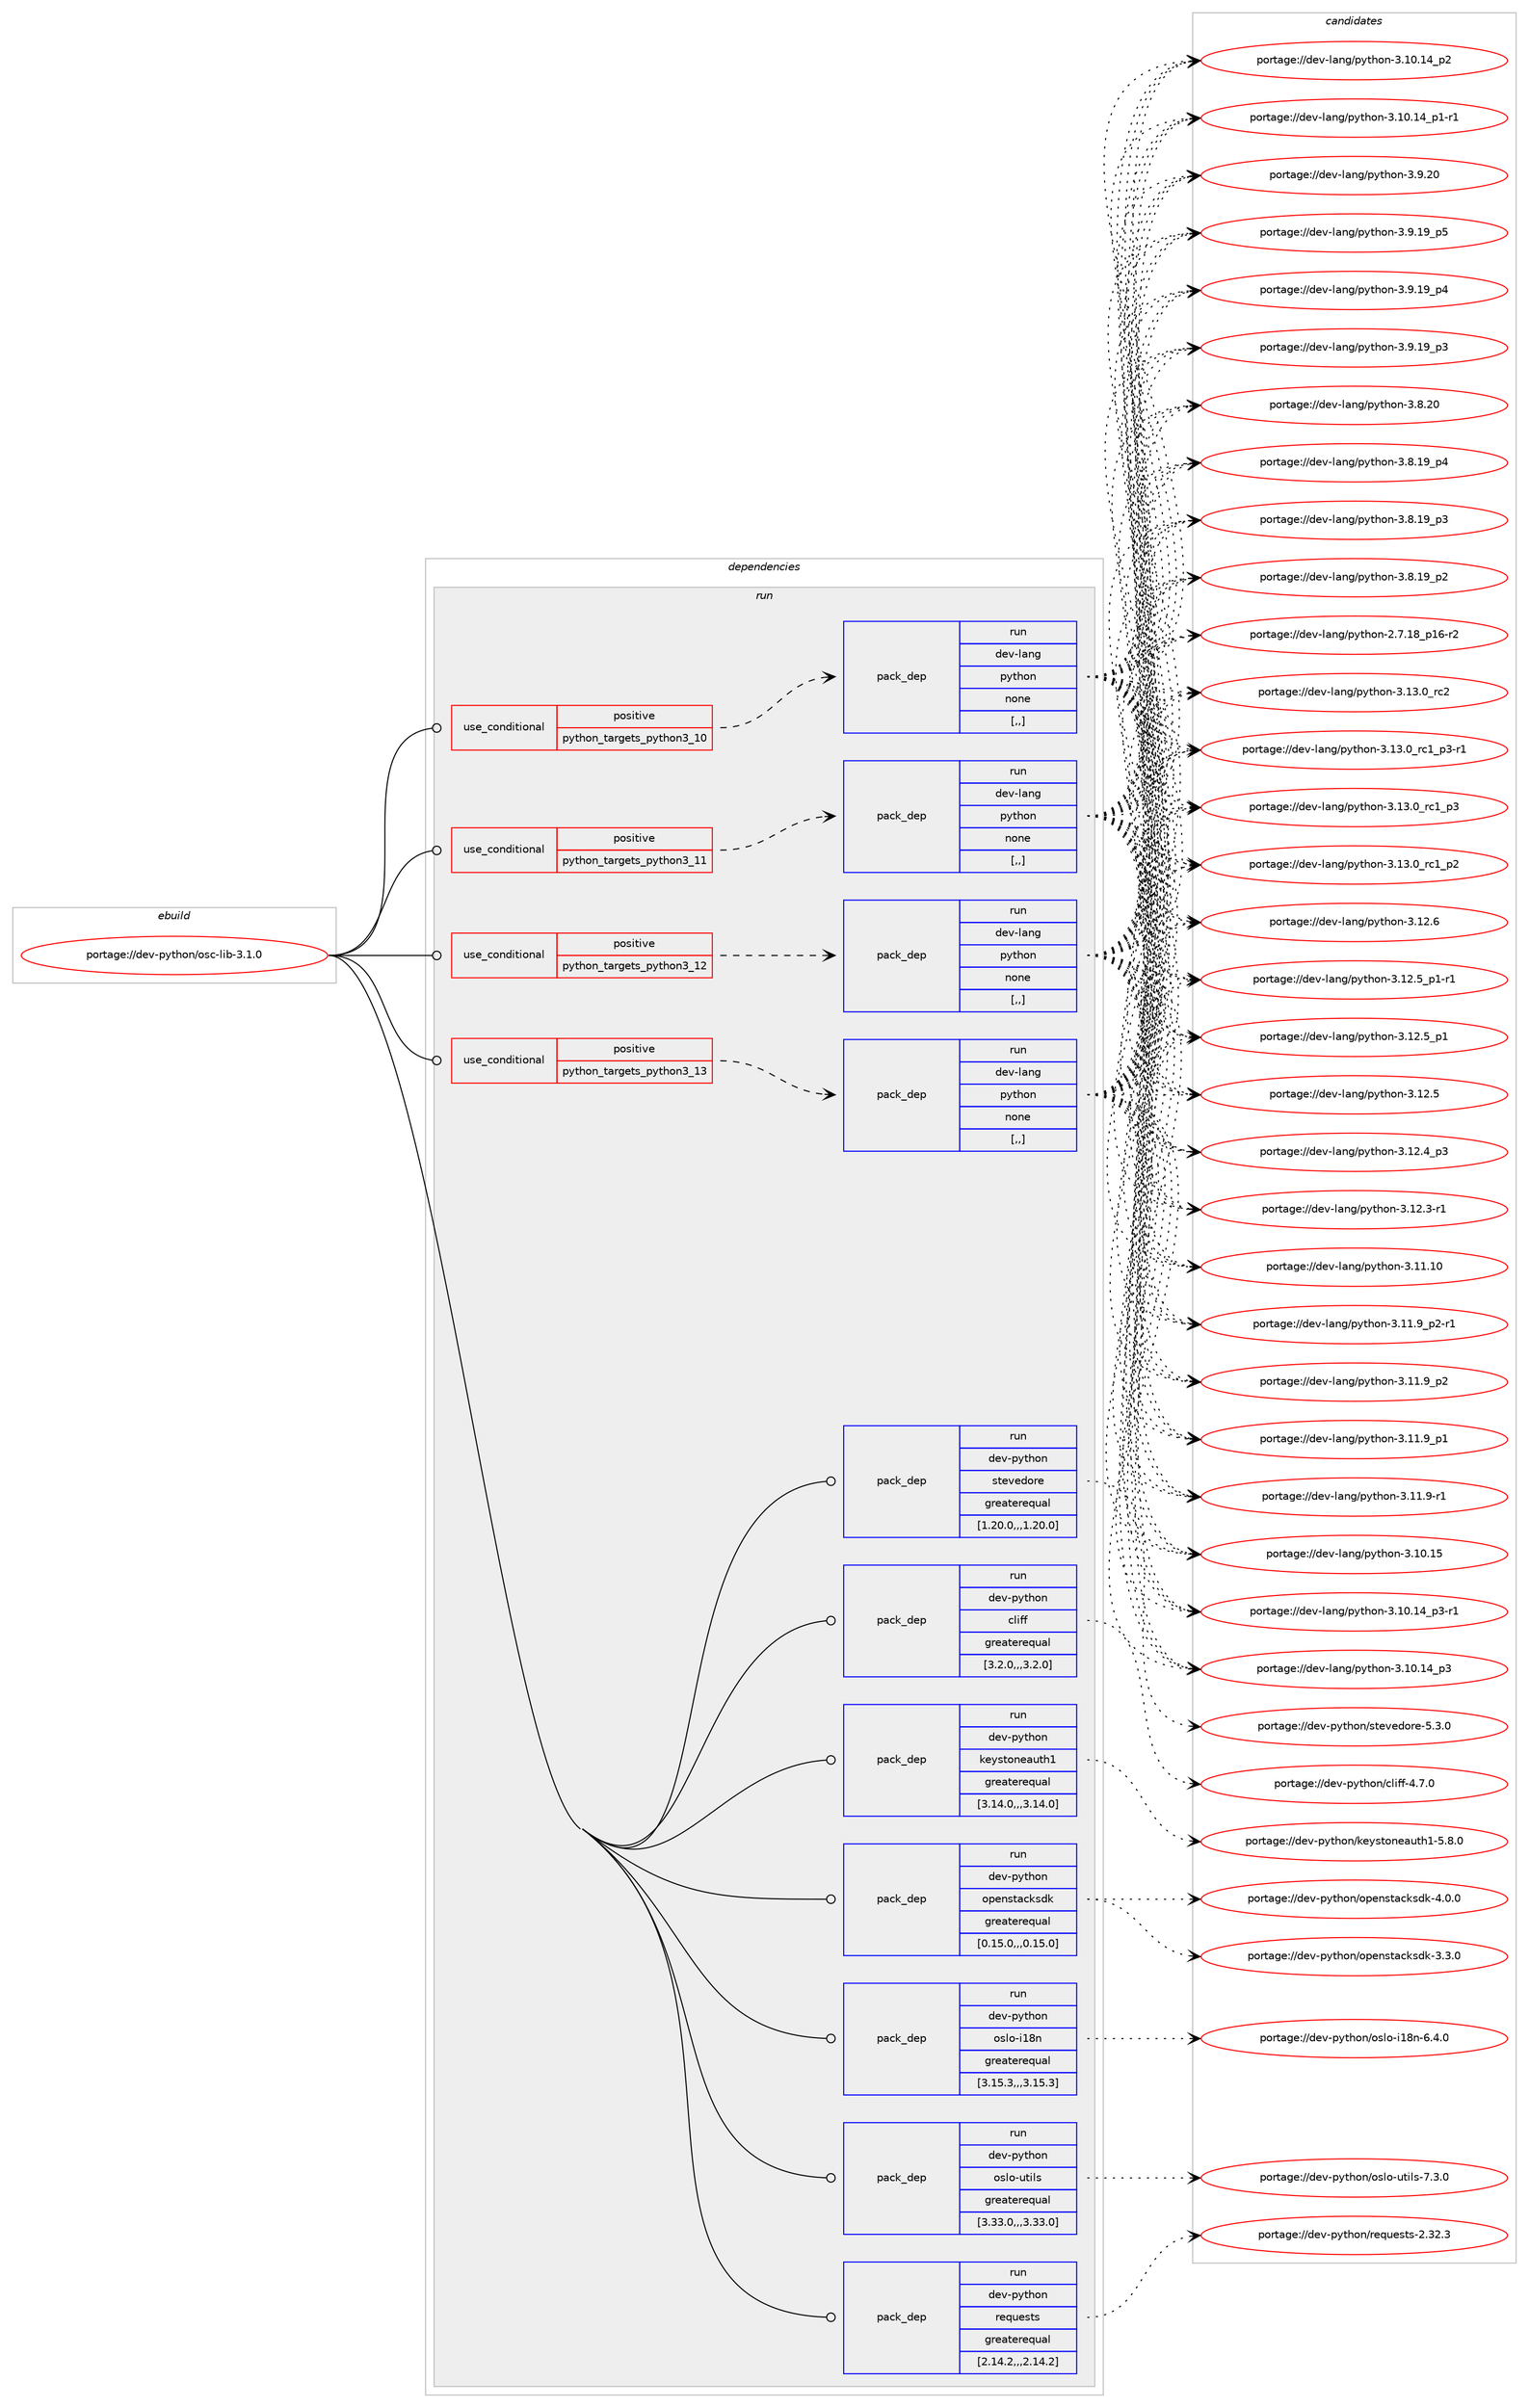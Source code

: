 digraph prolog {

# *************
# Graph options
# *************

newrank=true;
concentrate=true;
compound=true;
graph [rankdir=LR,fontname=Helvetica,fontsize=10,ranksep=1.5];#, ranksep=2.5, nodesep=0.2];
edge  [arrowhead=vee];
node  [fontname=Helvetica,fontsize=10];

# **********
# The ebuild
# **********

subgraph cluster_leftcol {
color=gray;
label=<<i>ebuild</i>>;
id [label="portage://dev-python/osc-lib-3.1.0", color=red, width=4, href="../dev-python/osc-lib-3.1.0.svg"];
}

# ****************
# The dependencies
# ****************

subgraph cluster_midcol {
color=gray;
label=<<i>dependencies</i>>;
subgraph cluster_compile {
fillcolor="#eeeeee";
style=filled;
label=<<i>compile</i>>;
}
subgraph cluster_compileandrun {
fillcolor="#eeeeee";
style=filled;
label=<<i>compile and run</i>>;
}
subgraph cluster_run {
fillcolor="#eeeeee";
style=filled;
label=<<i>run</i>>;
subgraph cond165953 {
dependency647832 [label=<<TABLE BORDER="0" CELLBORDER="1" CELLSPACING="0" CELLPADDING="4"><TR><TD ROWSPAN="3" CELLPADDING="10">use_conditional</TD></TR><TR><TD>positive</TD></TR><TR><TD>python_targets_python3_10</TD></TR></TABLE>>, shape=none, color=red];
subgraph pack477060 {
dependency647833 [label=<<TABLE BORDER="0" CELLBORDER="1" CELLSPACING="0" CELLPADDING="4" WIDTH="220"><TR><TD ROWSPAN="6" CELLPADDING="30">pack_dep</TD></TR><TR><TD WIDTH="110">run</TD></TR><TR><TD>dev-lang</TD></TR><TR><TD>python</TD></TR><TR><TD>none</TD></TR><TR><TD>[,,]</TD></TR></TABLE>>, shape=none, color=blue];
}
dependency647832:e -> dependency647833:w [weight=20,style="dashed",arrowhead="vee"];
}
id:e -> dependency647832:w [weight=20,style="solid",arrowhead="odot"];
subgraph cond165954 {
dependency647834 [label=<<TABLE BORDER="0" CELLBORDER="1" CELLSPACING="0" CELLPADDING="4"><TR><TD ROWSPAN="3" CELLPADDING="10">use_conditional</TD></TR><TR><TD>positive</TD></TR><TR><TD>python_targets_python3_11</TD></TR></TABLE>>, shape=none, color=red];
subgraph pack477061 {
dependency647835 [label=<<TABLE BORDER="0" CELLBORDER="1" CELLSPACING="0" CELLPADDING="4" WIDTH="220"><TR><TD ROWSPAN="6" CELLPADDING="30">pack_dep</TD></TR><TR><TD WIDTH="110">run</TD></TR><TR><TD>dev-lang</TD></TR><TR><TD>python</TD></TR><TR><TD>none</TD></TR><TR><TD>[,,]</TD></TR></TABLE>>, shape=none, color=blue];
}
dependency647834:e -> dependency647835:w [weight=20,style="dashed",arrowhead="vee"];
}
id:e -> dependency647834:w [weight=20,style="solid",arrowhead="odot"];
subgraph cond165955 {
dependency647836 [label=<<TABLE BORDER="0" CELLBORDER="1" CELLSPACING="0" CELLPADDING="4"><TR><TD ROWSPAN="3" CELLPADDING="10">use_conditional</TD></TR><TR><TD>positive</TD></TR><TR><TD>python_targets_python3_12</TD></TR></TABLE>>, shape=none, color=red];
subgraph pack477062 {
dependency647837 [label=<<TABLE BORDER="0" CELLBORDER="1" CELLSPACING="0" CELLPADDING="4" WIDTH="220"><TR><TD ROWSPAN="6" CELLPADDING="30">pack_dep</TD></TR><TR><TD WIDTH="110">run</TD></TR><TR><TD>dev-lang</TD></TR><TR><TD>python</TD></TR><TR><TD>none</TD></TR><TR><TD>[,,]</TD></TR></TABLE>>, shape=none, color=blue];
}
dependency647836:e -> dependency647837:w [weight=20,style="dashed",arrowhead="vee"];
}
id:e -> dependency647836:w [weight=20,style="solid",arrowhead="odot"];
subgraph cond165956 {
dependency647838 [label=<<TABLE BORDER="0" CELLBORDER="1" CELLSPACING="0" CELLPADDING="4"><TR><TD ROWSPAN="3" CELLPADDING="10">use_conditional</TD></TR><TR><TD>positive</TD></TR><TR><TD>python_targets_python3_13</TD></TR></TABLE>>, shape=none, color=red];
subgraph pack477063 {
dependency647839 [label=<<TABLE BORDER="0" CELLBORDER="1" CELLSPACING="0" CELLPADDING="4" WIDTH="220"><TR><TD ROWSPAN="6" CELLPADDING="30">pack_dep</TD></TR><TR><TD WIDTH="110">run</TD></TR><TR><TD>dev-lang</TD></TR><TR><TD>python</TD></TR><TR><TD>none</TD></TR><TR><TD>[,,]</TD></TR></TABLE>>, shape=none, color=blue];
}
dependency647838:e -> dependency647839:w [weight=20,style="dashed",arrowhead="vee"];
}
id:e -> dependency647838:w [weight=20,style="solid",arrowhead="odot"];
subgraph pack477064 {
dependency647840 [label=<<TABLE BORDER="0" CELLBORDER="1" CELLSPACING="0" CELLPADDING="4" WIDTH="220"><TR><TD ROWSPAN="6" CELLPADDING="30">pack_dep</TD></TR><TR><TD WIDTH="110">run</TD></TR><TR><TD>dev-python</TD></TR><TR><TD>cliff</TD></TR><TR><TD>greaterequal</TD></TR><TR><TD>[3.2.0,,,3.2.0]</TD></TR></TABLE>>, shape=none, color=blue];
}
id:e -> dependency647840:w [weight=20,style="solid",arrowhead="odot"];
subgraph pack477065 {
dependency647841 [label=<<TABLE BORDER="0" CELLBORDER="1" CELLSPACING="0" CELLPADDING="4" WIDTH="220"><TR><TD ROWSPAN="6" CELLPADDING="30">pack_dep</TD></TR><TR><TD WIDTH="110">run</TD></TR><TR><TD>dev-python</TD></TR><TR><TD>keystoneauth1</TD></TR><TR><TD>greaterequal</TD></TR><TR><TD>[3.14.0,,,3.14.0]</TD></TR></TABLE>>, shape=none, color=blue];
}
id:e -> dependency647841:w [weight=20,style="solid",arrowhead="odot"];
subgraph pack477066 {
dependency647842 [label=<<TABLE BORDER="0" CELLBORDER="1" CELLSPACING="0" CELLPADDING="4" WIDTH="220"><TR><TD ROWSPAN="6" CELLPADDING="30">pack_dep</TD></TR><TR><TD WIDTH="110">run</TD></TR><TR><TD>dev-python</TD></TR><TR><TD>openstacksdk</TD></TR><TR><TD>greaterequal</TD></TR><TR><TD>[0.15.0,,,0.15.0]</TD></TR></TABLE>>, shape=none, color=blue];
}
id:e -> dependency647842:w [weight=20,style="solid",arrowhead="odot"];
subgraph pack477067 {
dependency647843 [label=<<TABLE BORDER="0" CELLBORDER="1" CELLSPACING="0" CELLPADDING="4" WIDTH="220"><TR><TD ROWSPAN="6" CELLPADDING="30">pack_dep</TD></TR><TR><TD WIDTH="110">run</TD></TR><TR><TD>dev-python</TD></TR><TR><TD>oslo-i18n</TD></TR><TR><TD>greaterequal</TD></TR><TR><TD>[3.15.3,,,3.15.3]</TD></TR></TABLE>>, shape=none, color=blue];
}
id:e -> dependency647843:w [weight=20,style="solid",arrowhead="odot"];
subgraph pack477068 {
dependency647844 [label=<<TABLE BORDER="0" CELLBORDER="1" CELLSPACING="0" CELLPADDING="4" WIDTH="220"><TR><TD ROWSPAN="6" CELLPADDING="30">pack_dep</TD></TR><TR><TD WIDTH="110">run</TD></TR><TR><TD>dev-python</TD></TR><TR><TD>oslo-utils</TD></TR><TR><TD>greaterequal</TD></TR><TR><TD>[3.33.0,,,3.33.0]</TD></TR></TABLE>>, shape=none, color=blue];
}
id:e -> dependency647844:w [weight=20,style="solid",arrowhead="odot"];
subgraph pack477069 {
dependency647845 [label=<<TABLE BORDER="0" CELLBORDER="1" CELLSPACING="0" CELLPADDING="4" WIDTH="220"><TR><TD ROWSPAN="6" CELLPADDING="30">pack_dep</TD></TR><TR><TD WIDTH="110">run</TD></TR><TR><TD>dev-python</TD></TR><TR><TD>requests</TD></TR><TR><TD>greaterequal</TD></TR><TR><TD>[2.14.2,,,2.14.2]</TD></TR></TABLE>>, shape=none, color=blue];
}
id:e -> dependency647845:w [weight=20,style="solid",arrowhead="odot"];
subgraph pack477070 {
dependency647846 [label=<<TABLE BORDER="0" CELLBORDER="1" CELLSPACING="0" CELLPADDING="4" WIDTH="220"><TR><TD ROWSPAN="6" CELLPADDING="30">pack_dep</TD></TR><TR><TD WIDTH="110">run</TD></TR><TR><TD>dev-python</TD></TR><TR><TD>stevedore</TD></TR><TR><TD>greaterequal</TD></TR><TR><TD>[1.20.0,,,1.20.0]</TD></TR></TABLE>>, shape=none, color=blue];
}
id:e -> dependency647846:w [weight=20,style="solid",arrowhead="odot"];
}
}

# **************
# The candidates
# **************

subgraph cluster_choices {
rank=same;
color=gray;
label=<<i>candidates</i>>;

subgraph choice477060 {
color=black;
nodesep=1;
choice10010111845108971101034711212111610411111045514649514648951149950 [label="portage://dev-lang/python-3.13.0_rc2", color=red, width=4,href="../dev-lang/python-3.13.0_rc2.svg"];
choice1001011184510897110103471121211161041111104551464951464895114994995112514511449 [label="portage://dev-lang/python-3.13.0_rc1_p3-r1", color=red, width=4,href="../dev-lang/python-3.13.0_rc1_p3-r1.svg"];
choice100101118451089711010347112121116104111110455146495146489511499499511251 [label="portage://dev-lang/python-3.13.0_rc1_p3", color=red, width=4,href="../dev-lang/python-3.13.0_rc1_p3.svg"];
choice100101118451089711010347112121116104111110455146495146489511499499511250 [label="portage://dev-lang/python-3.13.0_rc1_p2", color=red, width=4,href="../dev-lang/python-3.13.0_rc1_p2.svg"];
choice10010111845108971101034711212111610411111045514649504654 [label="portage://dev-lang/python-3.12.6", color=red, width=4,href="../dev-lang/python-3.12.6.svg"];
choice1001011184510897110103471121211161041111104551464950465395112494511449 [label="portage://dev-lang/python-3.12.5_p1-r1", color=red, width=4,href="../dev-lang/python-3.12.5_p1-r1.svg"];
choice100101118451089711010347112121116104111110455146495046539511249 [label="portage://dev-lang/python-3.12.5_p1", color=red, width=4,href="../dev-lang/python-3.12.5_p1.svg"];
choice10010111845108971101034711212111610411111045514649504653 [label="portage://dev-lang/python-3.12.5", color=red, width=4,href="../dev-lang/python-3.12.5.svg"];
choice100101118451089711010347112121116104111110455146495046529511251 [label="portage://dev-lang/python-3.12.4_p3", color=red, width=4,href="../dev-lang/python-3.12.4_p3.svg"];
choice100101118451089711010347112121116104111110455146495046514511449 [label="portage://dev-lang/python-3.12.3-r1", color=red, width=4,href="../dev-lang/python-3.12.3-r1.svg"];
choice1001011184510897110103471121211161041111104551464949464948 [label="portage://dev-lang/python-3.11.10", color=red, width=4,href="../dev-lang/python-3.11.10.svg"];
choice1001011184510897110103471121211161041111104551464949465795112504511449 [label="portage://dev-lang/python-3.11.9_p2-r1", color=red, width=4,href="../dev-lang/python-3.11.9_p2-r1.svg"];
choice100101118451089711010347112121116104111110455146494946579511250 [label="portage://dev-lang/python-3.11.9_p2", color=red, width=4,href="../dev-lang/python-3.11.9_p2.svg"];
choice100101118451089711010347112121116104111110455146494946579511249 [label="portage://dev-lang/python-3.11.9_p1", color=red, width=4,href="../dev-lang/python-3.11.9_p1.svg"];
choice100101118451089711010347112121116104111110455146494946574511449 [label="portage://dev-lang/python-3.11.9-r1", color=red, width=4,href="../dev-lang/python-3.11.9-r1.svg"];
choice1001011184510897110103471121211161041111104551464948464953 [label="portage://dev-lang/python-3.10.15", color=red, width=4,href="../dev-lang/python-3.10.15.svg"];
choice100101118451089711010347112121116104111110455146494846495295112514511449 [label="portage://dev-lang/python-3.10.14_p3-r1", color=red, width=4,href="../dev-lang/python-3.10.14_p3-r1.svg"];
choice10010111845108971101034711212111610411111045514649484649529511251 [label="portage://dev-lang/python-3.10.14_p3", color=red, width=4,href="../dev-lang/python-3.10.14_p3.svg"];
choice10010111845108971101034711212111610411111045514649484649529511250 [label="portage://dev-lang/python-3.10.14_p2", color=red, width=4,href="../dev-lang/python-3.10.14_p2.svg"];
choice100101118451089711010347112121116104111110455146494846495295112494511449 [label="portage://dev-lang/python-3.10.14_p1-r1", color=red, width=4,href="../dev-lang/python-3.10.14_p1-r1.svg"];
choice10010111845108971101034711212111610411111045514657465048 [label="portage://dev-lang/python-3.9.20", color=red, width=4,href="../dev-lang/python-3.9.20.svg"];
choice100101118451089711010347112121116104111110455146574649579511253 [label="portage://dev-lang/python-3.9.19_p5", color=red, width=4,href="../dev-lang/python-3.9.19_p5.svg"];
choice100101118451089711010347112121116104111110455146574649579511252 [label="portage://dev-lang/python-3.9.19_p4", color=red, width=4,href="../dev-lang/python-3.9.19_p4.svg"];
choice100101118451089711010347112121116104111110455146574649579511251 [label="portage://dev-lang/python-3.9.19_p3", color=red, width=4,href="../dev-lang/python-3.9.19_p3.svg"];
choice10010111845108971101034711212111610411111045514656465048 [label="portage://dev-lang/python-3.8.20", color=red, width=4,href="../dev-lang/python-3.8.20.svg"];
choice100101118451089711010347112121116104111110455146564649579511252 [label="portage://dev-lang/python-3.8.19_p4", color=red, width=4,href="../dev-lang/python-3.8.19_p4.svg"];
choice100101118451089711010347112121116104111110455146564649579511251 [label="portage://dev-lang/python-3.8.19_p3", color=red, width=4,href="../dev-lang/python-3.8.19_p3.svg"];
choice100101118451089711010347112121116104111110455146564649579511250 [label="portage://dev-lang/python-3.8.19_p2", color=red, width=4,href="../dev-lang/python-3.8.19_p2.svg"];
choice100101118451089711010347112121116104111110455046554649569511249544511450 [label="portage://dev-lang/python-2.7.18_p16-r2", color=red, width=4,href="../dev-lang/python-2.7.18_p16-r2.svg"];
dependency647833:e -> choice10010111845108971101034711212111610411111045514649514648951149950:w [style=dotted,weight="100"];
dependency647833:e -> choice1001011184510897110103471121211161041111104551464951464895114994995112514511449:w [style=dotted,weight="100"];
dependency647833:e -> choice100101118451089711010347112121116104111110455146495146489511499499511251:w [style=dotted,weight="100"];
dependency647833:e -> choice100101118451089711010347112121116104111110455146495146489511499499511250:w [style=dotted,weight="100"];
dependency647833:e -> choice10010111845108971101034711212111610411111045514649504654:w [style=dotted,weight="100"];
dependency647833:e -> choice1001011184510897110103471121211161041111104551464950465395112494511449:w [style=dotted,weight="100"];
dependency647833:e -> choice100101118451089711010347112121116104111110455146495046539511249:w [style=dotted,weight="100"];
dependency647833:e -> choice10010111845108971101034711212111610411111045514649504653:w [style=dotted,weight="100"];
dependency647833:e -> choice100101118451089711010347112121116104111110455146495046529511251:w [style=dotted,weight="100"];
dependency647833:e -> choice100101118451089711010347112121116104111110455146495046514511449:w [style=dotted,weight="100"];
dependency647833:e -> choice1001011184510897110103471121211161041111104551464949464948:w [style=dotted,weight="100"];
dependency647833:e -> choice1001011184510897110103471121211161041111104551464949465795112504511449:w [style=dotted,weight="100"];
dependency647833:e -> choice100101118451089711010347112121116104111110455146494946579511250:w [style=dotted,weight="100"];
dependency647833:e -> choice100101118451089711010347112121116104111110455146494946579511249:w [style=dotted,weight="100"];
dependency647833:e -> choice100101118451089711010347112121116104111110455146494946574511449:w [style=dotted,weight="100"];
dependency647833:e -> choice1001011184510897110103471121211161041111104551464948464953:w [style=dotted,weight="100"];
dependency647833:e -> choice100101118451089711010347112121116104111110455146494846495295112514511449:w [style=dotted,weight="100"];
dependency647833:e -> choice10010111845108971101034711212111610411111045514649484649529511251:w [style=dotted,weight="100"];
dependency647833:e -> choice10010111845108971101034711212111610411111045514649484649529511250:w [style=dotted,weight="100"];
dependency647833:e -> choice100101118451089711010347112121116104111110455146494846495295112494511449:w [style=dotted,weight="100"];
dependency647833:e -> choice10010111845108971101034711212111610411111045514657465048:w [style=dotted,weight="100"];
dependency647833:e -> choice100101118451089711010347112121116104111110455146574649579511253:w [style=dotted,weight="100"];
dependency647833:e -> choice100101118451089711010347112121116104111110455146574649579511252:w [style=dotted,weight="100"];
dependency647833:e -> choice100101118451089711010347112121116104111110455146574649579511251:w [style=dotted,weight="100"];
dependency647833:e -> choice10010111845108971101034711212111610411111045514656465048:w [style=dotted,weight="100"];
dependency647833:e -> choice100101118451089711010347112121116104111110455146564649579511252:w [style=dotted,weight="100"];
dependency647833:e -> choice100101118451089711010347112121116104111110455146564649579511251:w [style=dotted,weight="100"];
dependency647833:e -> choice100101118451089711010347112121116104111110455146564649579511250:w [style=dotted,weight="100"];
dependency647833:e -> choice100101118451089711010347112121116104111110455046554649569511249544511450:w [style=dotted,weight="100"];
}
subgraph choice477061 {
color=black;
nodesep=1;
choice10010111845108971101034711212111610411111045514649514648951149950 [label="portage://dev-lang/python-3.13.0_rc2", color=red, width=4,href="../dev-lang/python-3.13.0_rc2.svg"];
choice1001011184510897110103471121211161041111104551464951464895114994995112514511449 [label="portage://dev-lang/python-3.13.0_rc1_p3-r1", color=red, width=4,href="../dev-lang/python-3.13.0_rc1_p3-r1.svg"];
choice100101118451089711010347112121116104111110455146495146489511499499511251 [label="portage://dev-lang/python-3.13.0_rc1_p3", color=red, width=4,href="../dev-lang/python-3.13.0_rc1_p3.svg"];
choice100101118451089711010347112121116104111110455146495146489511499499511250 [label="portage://dev-lang/python-3.13.0_rc1_p2", color=red, width=4,href="../dev-lang/python-3.13.0_rc1_p2.svg"];
choice10010111845108971101034711212111610411111045514649504654 [label="portage://dev-lang/python-3.12.6", color=red, width=4,href="../dev-lang/python-3.12.6.svg"];
choice1001011184510897110103471121211161041111104551464950465395112494511449 [label="portage://dev-lang/python-3.12.5_p1-r1", color=red, width=4,href="../dev-lang/python-3.12.5_p1-r1.svg"];
choice100101118451089711010347112121116104111110455146495046539511249 [label="portage://dev-lang/python-3.12.5_p1", color=red, width=4,href="../dev-lang/python-3.12.5_p1.svg"];
choice10010111845108971101034711212111610411111045514649504653 [label="portage://dev-lang/python-3.12.5", color=red, width=4,href="../dev-lang/python-3.12.5.svg"];
choice100101118451089711010347112121116104111110455146495046529511251 [label="portage://dev-lang/python-3.12.4_p3", color=red, width=4,href="../dev-lang/python-3.12.4_p3.svg"];
choice100101118451089711010347112121116104111110455146495046514511449 [label="portage://dev-lang/python-3.12.3-r1", color=red, width=4,href="../dev-lang/python-3.12.3-r1.svg"];
choice1001011184510897110103471121211161041111104551464949464948 [label="portage://dev-lang/python-3.11.10", color=red, width=4,href="../dev-lang/python-3.11.10.svg"];
choice1001011184510897110103471121211161041111104551464949465795112504511449 [label="portage://dev-lang/python-3.11.9_p2-r1", color=red, width=4,href="../dev-lang/python-3.11.9_p2-r1.svg"];
choice100101118451089711010347112121116104111110455146494946579511250 [label="portage://dev-lang/python-3.11.9_p2", color=red, width=4,href="../dev-lang/python-3.11.9_p2.svg"];
choice100101118451089711010347112121116104111110455146494946579511249 [label="portage://dev-lang/python-3.11.9_p1", color=red, width=4,href="../dev-lang/python-3.11.9_p1.svg"];
choice100101118451089711010347112121116104111110455146494946574511449 [label="portage://dev-lang/python-3.11.9-r1", color=red, width=4,href="../dev-lang/python-3.11.9-r1.svg"];
choice1001011184510897110103471121211161041111104551464948464953 [label="portage://dev-lang/python-3.10.15", color=red, width=4,href="../dev-lang/python-3.10.15.svg"];
choice100101118451089711010347112121116104111110455146494846495295112514511449 [label="portage://dev-lang/python-3.10.14_p3-r1", color=red, width=4,href="../dev-lang/python-3.10.14_p3-r1.svg"];
choice10010111845108971101034711212111610411111045514649484649529511251 [label="portage://dev-lang/python-3.10.14_p3", color=red, width=4,href="../dev-lang/python-3.10.14_p3.svg"];
choice10010111845108971101034711212111610411111045514649484649529511250 [label="portage://dev-lang/python-3.10.14_p2", color=red, width=4,href="../dev-lang/python-3.10.14_p2.svg"];
choice100101118451089711010347112121116104111110455146494846495295112494511449 [label="portage://dev-lang/python-3.10.14_p1-r1", color=red, width=4,href="../dev-lang/python-3.10.14_p1-r1.svg"];
choice10010111845108971101034711212111610411111045514657465048 [label="portage://dev-lang/python-3.9.20", color=red, width=4,href="../dev-lang/python-3.9.20.svg"];
choice100101118451089711010347112121116104111110455146574649579511253 [label="portage://dev-lang/python-3.9.19_p5", color=red, width=4,href="../dev-lang/python-3.9.19_p5.svg"];
choice100101118451089711010347112121116104111110455146574649579511252 [label="portage://dev-lang/python-3.9.19_p4", color=red, width=4,href="../dev-lang/python-3.9.19_p4.svg"];
choice100101118451089711010347112121116104111110455146574649579511251 [label="portage://dev-lang/python-3.9.19_p3", color=red, width=4,href="../dev-lang/python-3.9.19_p3.svg"];
choice10010111845108971101034711212111610411111045514656465048 [label="portage://dev-lang/python-3.8.20", color=red, width=4,href="../dev-lang/python-3.8.20.svg"];
choice100101118451089711010347112121116104111110455146564649579511252 [label="portage://dev-lang/python-3.8.19_p4", color=red, width=4,href="../dev-lang/python-3.8.19_p4.svg"];
choice100101118451089711010347112121116104111110455146564649579511251 [label="portage://dev-lang/python-3.8.19_p3", color=red, width=4,href="../dev-lang/python-3.8.19_p3.svg"];
choice100101118451089711010347112121116104111110455146564649579511250 [label="portage://dev-lang/python-3.8.19_p2", color=red, width=4,href="../dev-lang/python-3.8.19_p2.svg"];
choice100101118451089711010347112121116104111110455046554649569511249544511450 [label="portage://dev-lang/python-2.7.18_p16-r2", color=red, width=4,href="../dev-lang/python-2.7.18_p16-r2.svg"];
dependency647835:e -> choice10010111845108971101034711212111610411111045514649514648951149950:w [style=dotted,weight="100"];
dependency647835:e -> choice1001011184510897110103471121211161041111104551464951464895114994995112514511449:w [style=dotted,weight="100"];
dependency647835:e -> choice100101118451089711010347112121116104111110455146495146489511499499511251:w [style=dotted,weight="100"];
dependency647835:e -> choice100101118451089711010347112121116104111110455146495146489511499499511250:w [style=dotted,weight="100"];
dependency647835:e -> choice10010111845108971101034711212111610411111045514649504654:w [style=dotted,weight="100"];
dependency647835:e -> choice1001011184510897110103471121211161041111104551464950465395112494511449:w [style=dotted,weight="100"];
dependency647835:e -> choice100101118451089711010347112121116104111110455146495046539511249:w [style=dotted,weight="100"];
dependency647835:e -> choice10010111845108971101034711212111610411111045514649504653:w [style=dotted,weight="100"];
dependency647835:e -> choice100101118451089711010347112121116104111110455146495046529511251:w [style=dotted,weight="100"];
dependency647835:e -> choice100101118451089711010347112121116104111110455146495046514511449:w [style=dotted,weight="100"];
dependency647835:e -> choice1001011184510897110103471121211161041111104551464949464948:w [style=dotted,weight="100"];
dependency647835:e -> choice1001011184510897110103471121211161041111104551464949465795112504511449:w [style=dotted,weight="100"];
dependency647835:e -> choice100101118451089711010347112121116104111110455146494946579511250:w [style=dotted,weight="100"];
dependency647835:e -> choice100101118451089711010347112121116104111110455146494946579511249:w [style=dotted,weight="100"];
dependency647835:e -> choice100101118451089711010347112121116104111110455146494946574511449:w [style=dotted,weight="100"];
dependency647835:e -> choice1001011184510897110103471121211161041111104551464948464953:w [style=dotted,weight="100"];
dependency647835:e -> choice100101118451089711010347112121116104111110455146494846495295112514511449:w [style=dotted,weight="100"];
dependency647835:e -> choice10010111845108971101034711212111610411111045514649484649529511251:w [style=dotted,weight="100"];
dependency647835:e -> choice10010111845108971101034711212111610411111045514649484649529511250:w [style=dotted,weight="100"];
dependency647835:e -> choice100101118451089711010347112121116104111110455146494846495295112494511449:w [style=dotted,weight="100"];
dependency647835:e -> choice10010111845108971101034711212111610411111045514657465048:w [style=dotted,weight="100"];
dependency647835:e -> choice100101118451089711010347112121116104111110455146574649579511253:w [style=dotted,weight="100"];
dependency647835:e -> choice100101118451089711010347112121116104111110455146574649579511252:w [style=dotted,weight="100"];
dependency647835:e -> choice100101118451089711010347112121116104111110455146574649579511251:w [style=dotted,weight="100"];
dependency647835:e -> choice10010111845108971101034711212111610411111045514656465048:w [style=dotted,weight="100"];
dependency647835:e -> choice100101118451089711010347112121116104111110455146564649579511252:w [style=dotted,weight="100"];
dependency647835:e -> choice100101118451089711010347112121116104111110455146564649579511251:w [style=dotted,weight="100"];
dependency647835:e -> choice100101118451089711010347112121116104111110455146564649579511250:w [style=dotted,weight="100"];
dependency647835:e -> choice100101118451089711010347112121116104111110455046554649569511249544511450:w [style=dotted,weight="100"];
}
subgraph choice477062 {
color=black;
nodesep=1;
choice10010111845108971101034711212111610411111045514649514648951149950 [label="portage://dev-lang/python-3.13.0_rc2", color=red, width=4,href="../dev-lang/python-3.13.0_rc2.svg"];
choice1001011184510897110103471121211161041111104551464951464895114994995112514511449 [label="portage://dev-lang/python-3.13.0_rc1_p3-r1", color=red, width=4,href="../dev-lang/python-3.13.0_rc1_p3-r1.svg"];
choice100101118451089711010347112121116104111110455146495146489511499499511251 [label="portage://dev-lang/python-3.13.0_rc1_p3", color=red, width=4,href="../dev-lang/python-3.13.0_rc1_p3.svg"];
choice100101118451089711010347112121116104111110455146495146489511499499511250 [label="portage://dev-lang/python-3.13.0_rc1_p2", color=red, width=4,href="../dev-lang/python-3.13.0_rc1_p2.svg"];
choice10010111845108971101034711212111610411111045514649504654 [label="portage://dev-lang/python-3.12.6", color=red, width=4,href="../dev-lang/python-3.12.6.svg"];
choice1001011184510897110103471121211161041111104551464950465395112494511449 [label="portage://dev-lang/python-3.12.5_p1-r1", color=red, width=4,href="../dev-lang/python-3.12.5_p1-r1.svg"];
choice100101118451089711010347112121116104111110455146495046539511249 [label="portage://dev-lang/python-3.12.5_p1", color=red, width=4,href="../dev-lang/python-3.12.5_p1.svg"];
choice10010111845108971101034711212111610411111045514649504653 [label="portage://dev-lang/python-3.12.5", color=red, width=4,href="../dev-lang/python-3.12.5.svg"];
choice100101118451089711010347112121116104111110455146495046529511251 [label="portage://dev-lang/python-3.12.4_p3", color=red, width=4,href="../dev-lang/python-3.12.4_p3.svg"];
choice100101118451089711010347112121116104111110455146495046514511449 [label="portage://dev-lang/python-3.12.3-r1", color=red, width=4,href="../dev-lang/python-3.12.3-r1.svg"];
choice1001011184510897110103471121211161041111104551464949464948 [label="portage://dev-lang/python-3.11.10", color=red, width=4,href="../dev-lang/python-3.11.10.svg"];
choice1001011184510897110103471121211161041111104551464949465795112504511449 [label="portage://dev-lang/python-3.11.9_p2-r1", color=red, width=4,href="../dev-lang/python-3.11.9_p2-r1.svg"];
choice100101118451089711010347112121116104111110455146494946579511250 [label="portage://dev-lang/python-3.11.9_p2", color=red, width=4,href="../dev-lang/python-3.11.9_p2.svg"];
choice100101118451089711010347112121116104111110455146494946579511249 [label="portage://dev-lang/python-3.11.9_p1", color=red, width=4,href="../dev-lang/python-3.11.9_p1.svg"];
choice100101118451089711010347112121116104111110455146494946574511449 [label="portage://dev-lang/python-3.11.9-r1", color=red, width=4,href="../dev-lang/python-3.11.9-r1.svg"];
choice1001011184510897110103471121211161041111104551464948464953 [label="portage://dev-lang/python-3.10.15", color=red, width=4,href="../dev-lang/python-3.10.15.svg"];
choice100101118451089711010347112121116104111110455146494846495295112514511449 [label="portage://dev-lang/python-3.10.14_p3-r1", color=red, width=4,href="../dev-lang/python-3.10.14_p3-r1.svg"];
choice10010111845108971101034711212111610411111045514649484649529511251 [label="portage://dev-lang/python-3.10.14_p3", color=red, width=4,href="../dev-lang/python-3.10.14_p3.svg"];
choice10010111845108971101034711212111610411111045514649484649529511250 [label="portage://dev-lang/python-3.10.14_p2", color=red, width=4,href="../dev-lang/python-3.10.14_p2.svg"];
choice100101118451089711010347112121116104111110455146494846495295112494511449 [label="portage://dev-lang/python-3.10.14_p1-r1", color=red, width=4,href="../dev-lang/python-3.10.14_p1-r1.svg"];
choice10010111845108971101034711212111610411111045514657465048 [label="portage://dev-lang/python-3.9.20", color=red, width=4,href="../dev-lang/python-3.9.20.svg"];
choice100101118451089711010347112121116104111110455146574649579511253 [label="portage://dev-lang/python-3.9.19_p5", color=red, width=4,href="../dev-lang/python-3.9.19_p5.svg"];
choice100101118451089711010347112121116104111110455146574649579511252 [label="portage://dev-lang/python-3.9.19_p4", color=red, width=4,href="../dev-lang/python-3.9.19_p4.svg"];
choice100101118451089711010347112121116104111110455146574649579511251 [label="portage://dev-lang/python-3.9.19_p3", color=red, width=4,href="../dev-lang/python-3.9.19_p3.svg"];
choice10010111845108971101034711212111610411111045514656465048 [label="portage://dev-lang/python-3.8.20", color=red, width=4,href="../dev-lang/python-3.8.20.svg"];
choice100101118451089711010347112121116104111110455146564649579511252 [label="portage://dev-lang/python-3.8.19_p4", color=red, width=4,href="../dev-lang/python-3.8.19_p4.svg"];
choice100101118451089711010347112121116104111110455146564649579511251 [label="portage://dev-lang/python-3.8.19_p3", color=red, width=4,href="../dev-lang/python-3.8.19_p3.svg"];
choice100101118451089711010347112121116104111110455146564649579511250 [label="portage://dev-lang/python-3.8.19_p2", color=red, width=4,href="../dev-lang/python-3.8.19_p2.svg"];
choice100101118451089711010347112121116104111110455046554649569511249544511450 [label="portage://dev-lang/python-2.7.18_p16-r2", color=red, width=4,href="../dev-lang/python-2.7.18_p16-r2.svg"];
dependency647837:e -> choice10010111845108971101034711212111610411111045514649514648951149950:w [style=dotted,weight="100"];
dependency647837:e -> choice1001011184510897110103471121211161041111104551464951464895114994995112514511449:w [style=dotted,weight="100"];
dependency647837:e -> choice100101118451089711010347112121116104111110455146495146489511499499511251:w [style=dotted,weight="100"];
dependency647837:e -> choice100101118451089711010347112121116104111110455146495146489511499499511250:w [style=dotted,weight="100"];
dependency647837:e -> choice10010111845108971101034711212111610411111045514649504654:w [style=dotted,weight="100"];
dependency647837:e -> choice1001011184510897110103471121211161041111104551464950465395112494511449:w [style=dotted,weight="100"];
dependency647837:e -> choice100101118451089711010347112121116104111110455146495046539511249:w [style=dotted,weight="100"];
dependency647837:e -> choice10010111845108971101034711212111610411111045514649504653:w [style=dotted,weight="100"];
dependency647837:e -> choice100101118451089711010347112121116104111110455146495046529511251:w [style=dotted,weight="100"];
dependency647837:e -> choice100101118451089711010347112121116104111110455146495046514511449:w [style=dotted,weight="100"];
dependency647837:e -> choice1001011184510897110103471121211161041111104551464949464948:w [style=dotted,weight="100"];
dependency647837:e -> choice1001011184510897110103471121211161041111104551464949465795112504511449:w [style=dotted,weight="100"];
dependency647837:e -> choice100101118451089711010347112121116104111110455146494946579511250:w [style=dotted,weight="100"];
dependency647837:e -> choice100101118451089711010347112121116104111110455146494946579511249:w [style=dotted,weight="100"];
dependency647837:e -> choice100101118451089711010347112121116104111110455146494946574511449:w [style=dotted,weight="100"];
dependency647837:e -> choice1001011184510897110103471121211161041111104551464948464953:w [style=dotted,weight="100"];
dependency647837:e -> choice100101118451089711010347112121116104111110455146494846495295112514511449:w [style=dotted,weight="100"];
dependency647837:e -> choice10010111845108971101034711212111610411111045514649484649529511251:w [style=dotted,weight="100"];
dependency647837:e -> choice10010111845108971101034711212111610411111045514649484649529511250:w [style=dotted,weight="100"];
dependency647837:e -> choice100101118451089711010347112121116104111110455146494846495295112494511449:w [style=dotted,weight="100"];
dependency647837:e -> choice10010111845108971101034711212111610411111045514657465048:w [style=dotted,weight="100"];
dependency647837:e -> choice100101118451089711010347112121116104111110455146574649579511253:w [style=dotted,weight="100"];
dependency647837:e -> choice100101118451089711010347112121116104111110455146574649579511252:w [style=dotted,weight="100"];
dependency647837:e -> choice100101118451089711010347112121116104111110455146574649579511251:w [style=dotted,weight="100"];
dependency647837:e -> choice10010111845108971101034711212111610411111045514656465048:w [style=dotted,weight="100"];
dependency647837:e -> choice100101118451089711010347112121116104111110455146564649579511252:w [style=dotted,weight="100"];
dependency647837:e -> choice100101118451089711010347112121116104111110455146564649579511251:w [style=dotted,weight="100"];
dependency647837:e -> choice100101118451089711010347112121116104111110455146564649579511250:w [style=dotted,weight="100"];
dependency647837:e -> choice100101118451089711010347112121116104111110455046554649569511249544511450:w [style=dotted,weight="100"];
}
subgraph choice477063 {
color=black;
nodesep=1;
choice10010111845108971101034711212111610411111045514649514648951149950 [label="portage://dev-lang/python-3.13.0_rc2", color=red, width=4,href="../dev-lang/python-3.13.0_rc2.svg"];
choice1001011184510897110103471121211161041111104551464951464895114994995112514511449 [label="portage://dev-lang/python-3.13.0_rc1_p3-r1", color=red, width=4,href="../dev-lang/python-3.13.0_rc1_p3-r1.svg"];
choice100101118451089711010347112121116104111110455146495146489511499499511251 [label="portage://dev-lang/python-3.13.0_rc1_p3", color=red, width=4,href="../dev-lang/python-3.13.0_rc1_p3.svg"];
choice100101118451089711010347112121116104111110455146495146489511499499511250 [label="portage://dev-lang/python-3.13.0_rc1_p2", color=red, width=4,href="../dev-lang/python-3.13.0_rc1_p2.svg"];
choice10010111845108971101034711212111610411111045514649504654 [label="portage://dev-lang/python-3.12.6", color=red, width=4,href="../dev-lang/python-3.12.6.svg"];
choice1001011184510897110103471121211161041111104551464950465395112494511449 [label="portage://dev-lang/python-3.12.5_p1-r1", color=red, width=4,href="../dev-lang/python-3.12.5_p1-r1.svg"];
choice100101118451089711010347112121116104111110455146495046539511249 [label="portage://dev-lang/python-3.12.5_p1", color=red, width=4,href="../dev-lang/python-3.12.5_p1.svg"];
choice10010111845108971101034711212111610411111045514649504653 [label="portage://dev-lang/python-3.12.5", color=red, width=4,href="../dev-lang/python-3.12.5.svg"];
choice100101118451089711010347112121116104111110455146495046529511251 [label="portage://dev-lang/python-3.12.4_p3", color=red, width=4,href="../dev-lang/python-3.12.4_p3.svg"];
choice100101118451089711010347112121116104111110455146495046514511449 [label="portage://dev-lang/python-3.12.3-r1", color=red, width=4,href="../dev-lang/python-3.12.3-r1.svg"];
choice1001011184510897110103471121211161041111104551464949464948 [label="portage://dev-lang/python-3.11.10", color=red, width=4,href="../dev-lang/python-3.11.10.svg"];
choice1001011184510897110103471121211161041111104551464949465795112504511449 [label="portage://dev-lang/python-3.11.9_p2-r1", color=red, width=4,href="../dev-lang/python-3.11.9_p2-r1.svg"];
choice100101118451089711010347112121116104111110455146494946579511250 [label="portage://dev-lang/python-3.11.9_p2", color=red, width=4,href="../dev-lang/python-3.11.9_p2.svg"];
choice100101118451089711010347112121116104111110455146494946579511249 [label="portage://dev-lang/python-3.11.9_p1", color=red, width=4,href="../dev-lang/python-3.11.9_p1.svg"];
choice100101118451089711010347112121116104111110455146494946574511449 [label="portage://dev-lang/python-3.11.9-r1", color=red, width=4,href="../dev-lang/python-3.11.9-r1.svg"];
choice1001011184510897110103471121211161041111104551464948464953 [label="portage://dev-lang/python-3.10.15", color=red, width=4,href="../dev-lang/python-3.10.15.svg"];
choice100101118451089711010347112121116104111110455146494846495295112514511449 [label="portage://dev-lang/python-3.10.14_p3-r1", color=red, width=4,href="../dev-lang/python-3.10.14_p3-r1.svg"];
choice10010111845108971101034711212111610411111045514649484649529511251 [label="portage://dev-lang/python-3.10.14_p3", color=red, width=4,href="../dev-lang/python-3.10.14_p3.svg"];
choice10010111845108971101034711212111610411111045514649484649529511250 [label="portage://dev-lang/python-3.10.14_p2", color=red, width=4,href="../dev-lang/python-3.10.14_p2.svg"];
choice100101118451089711010347112121116104111110455146494846495295112494511449 [label="portage://dev-lang/python-3.10.14_p1-r1", color=red, width=4,href="../dev-lang/python-3.10.14_p1-r1.svg"];
choice10010111845108971101034711212111610411111045514657465048 [label="portage://dev-lang/python-3.9.20", color=red, width=4,href="../dev-lang/python-3.9.20.svg"];
choice100101118451089711010347112121116104111110455146574649579511253 [label="portage://dev-lang/python-3.9.19_p5", color=red, width=4,href="../dev-lang/python-3.9.19_p5.svg"];
choice100101118451089711010347112121116104111110455146574649579511252 [label="portage://dev-lang/python-3.9.19_p4", color=red, width=4,href="../dev-lang/python-3.9.19_p4.svg"];
choice100101118451089711010347112121116104111110455146574649579511251 [label="portage://dev-lang/python-3.9.19_p3", color=red, width=4,href="../dev-lang/python-3.9.19_p3.svg"];
choice10010111845108971101034711212111610411111045514656465048 [label="portage://dev-lang/python-3.8.20", color=red, width=4,href="../dev-lang/python-3.8.20.svg"];
choice100101118451089711010347112121116104111110455146564649579511252 [label="portage://dev-lang/python-3.8.19_p4", color=red, width=4,href="../dev-lang/python-3.8.19_p4.svg"];
choice100101118451089711010347112121116104111110455146564649579511251 [label="portage://dev-lang/python-3.8.19_p3", color=red, width=4,href="../dev-lang/python-3.8.19_p3.svg"];
choice100101118451089711010347112121116104111110455146564649579511250 [label="portage://dev-lang/python-3.8.19_p2", color=red, width=4,href="../dev-lang/python-3.8.19_p2.svg"];
choice100101118451089711010347112121116104111110455046554649569511249544511450 [label="portage://dev-lang/python-2.7.18_p16-r2", color=red, width=4,href="../dev-lang/python-2.7.18_p16-r2.svg"];
dependency647839:e -> choice10010111845108971101034711212111610411111045514649514648951149950:w [style=dotted,weight="100"];
dependency647839:e -> choice1001011184510897110103471121211161041111104551464951464895114994995112514511449:w [style=dotted,weight="100"];
dependency647839:e -> choice100101118451089711010347112121116104111110455146495146489511499499511251:w [style=dotted,weight="100"];
dependency647839:e -> choice100101118451089711010347112121116104111110455146495146489511499499511250:w [style=dotted,weight="100"];
dependency647839:e -> choice10010111845108971101034711212111610411111045514649504654:w [style=dotted,weight="100"];
dependency647839:e -> choice1001011184510897110103471121211161041111104551464950465395112494511449:w [style=dotted,weight="100"];
dependency647839:e -> choice100101118451089711010347112121116104111110455146495046539511249:w [style=dotted,weight="100"];
dependency647839:e -> choice10010111845108971101034711212111610411111045514649504653:w [style=dotted,weight="100"];
dependency647839:e -> choice100101118451089711010347112121116104111110455146495046529511251:w [style=dotted,weight="100"];
dependency647839:e -> choice100101118451089711010347112121116104111110455146495046514511449:w [style=dotted,weight="100"];
dependency647839:e -> choice1001011184510897110103471121211161041111104551464949464948:w [style=dotted,weight="100"];
dependency647839:e -> choice1001011184510897110103471121211161041111104551464949465795112504511449:w [style=dotted,weight="100"];
dependency647839:e -> choice100101118451089711010347112121116104111110455146494946579511250:w [style=dotted,weight="100"];
dependency647839:e -> choice100101118451089711010347112121116104111110455146494946579511249:w [style=dotted,weight="100"];
dependency647839:e -> choice100101118451089711010347112121116104111110455146494946574511449:w [style=dotted,weight="100"];
dependency647839:e -> choice1001011184510897110103471121211161041111104551464948464953:w [style=dotted,weight="100"];
dependency647839:e -> choice100101118451089711010347112121116104111110455146494846495295112514511449:w [style=dotted,weight="100"];
dependency647839:e -> choice10010111845108971101034711212111610411111045514649484649529511251:w [style=dotted,weight="100"];
dependency647839:e -> choice10010111845108971101034711212111610411111045514649484649529511250:w [style=dotted,weight="100"];
dependency647839:e -> choice100101118451089711010347112121116104111110455146494846495295112494511449:w [style=dotted,weight="100"];
dependency647839:e -> choice10010111845108971101034711212111610411111045514657465048:w [style=dotted,weight="100"];
dependency647839:e -> choice100101118451089711010347112121116104111110455146574649579511253:w [style=dotted,weight="100"];
dependency647839:e -> choice100101118451089711010347112121116104111110455146574649579511252:w [style=dotted,weight="100"];
dependency647839:e -> choice100101118451089711010347112121116104111110455146574649579511251:w [style=dotted,weight="100"];
dependency647839:e -> choice10010111845108971101034711212111610411111045514656465048:w [style=dotted,weight="100"];
dependency647839:e -> choice100101118451089711010347112121116104111110455146564649579511252:w [style=dotted,weight="100"];
dependency647839:e -> choice100101118451089711010347112121116104111110455146564649579511251:w [style=dotted,weight="100"];
dependency647839:e -> choice100101118451089711010347112121116104111110455146564649579511250:w [style=dotted,weight="100"];
dependency647839:e -> choice100101118451089711010347112121116104111110455046554649569511249544511450:w [style=dotted,weight="100"];
}
subgraph choice477064 {
color=black;
nodesep=1;
choice100101118451121211161041111104799108105102102455246554648 [label="portage://dev-python/cliff-4.7.0", color=red, width=4,href="../dev-python/cliff-4.7.0.svg"];
dependency647840:e -> choice100101118451121211161041111104799108105102102455246554648:w [style=dotted,weight="100"];
}
subgraph choice477065 {
color=black;
nodesep=1;
choice10010111845112121116104111110471071011211151161111101019711711610449455346564648 [label="portage://dev-python/keystoneauth1-5.8.0", color=red, width=4,href="../dev-python/keystoneauth1-5.8.0.svg"];
dependency647841:e -> choice10010111845112121116104111110471071011211151161111101019711711610449455346564648:w [style=dotted,weight="100"];
}
subgraph choice477066 {
color=black;
nodesep=1;
choice10010111845112121116104111110471111121011101151169799107115100107455246484648 [label="portage://dev-python/openstacksdk-4.0.0", color=red, width=4,href="../dev-python/openstacksdk-4.0.0.svg"];
choice10010111845112121116104111110471111121011101151169799107115100107455146514648 [label="portage://dev-python/openstacksdk-3.3.0", color=red, width=4,href="../dev-python/openstacksdk-3.3.0.svg"];
dependency647842:e -> choice10010111845112121116104111110471111121011101151169799107115100107455246484648:w [style=dotted,weight="100"];
dependency647842:e -> choice10010111845112121116104111110471111121011101151169799107115100107455146514648:w [style=dotted,weight="100"];
}
subgraph choice477067 {
color=black;
nodesep=1;
choice1001011184511212111610411111047111115108111451054956110455446524648 [label="portage://dev-python/oslo-i18n-6.4.0", color=red, width=4,href="../dev-python/oslo-i18n-6.4.0.svg"];
dependency647843:e -> choice1001011184511212111610411111047111115108111451054956110455446524648:w [style=dotted,weight="100"];
}
subgraph choice477068 {
color=black;
nodesep=1;
choice100101118451121211161041111104711111510811145117116105108115455546514648 [label="portage://dev-python/oslo-utils-7.3.0", color=red, width=4,href="../dev-python/oslo-utils-7.3.0.svg"];
dependency647844:e -> choice100101118451121211161041111104711111510811145117116105108115455546514648:w [style=dotted,weight="100"];
}
subgraph choice477069 {
color=black;
nodesep=1;
choice100101118451121211161041111104711410111311710111511611545504651504651 [label="portage://dev-python/requests-2.32.3", color=red, width=4,href="../dev-python/requests-2.32.3.svg"];
dependency647845:e -> choice100101118451121211161041111104711410111311710111511611545504651504651:w [style=dotted,weight="100"];
}
subgraph choice477070 {
color=black;
nodesep=1;
choice1001011184511212111610411111047115116101118101100111114101455346514648 [label="portage://dev-python/stevedore-5.3.0", color=red, width=4,href="../dev-python/stevedore-5.3.0.svg"];
dependency647846:e -> choice1001011184511212111610411111047115116101118101100111114101455346514648:w [style=dotted,weight="100"];
}
}

}
